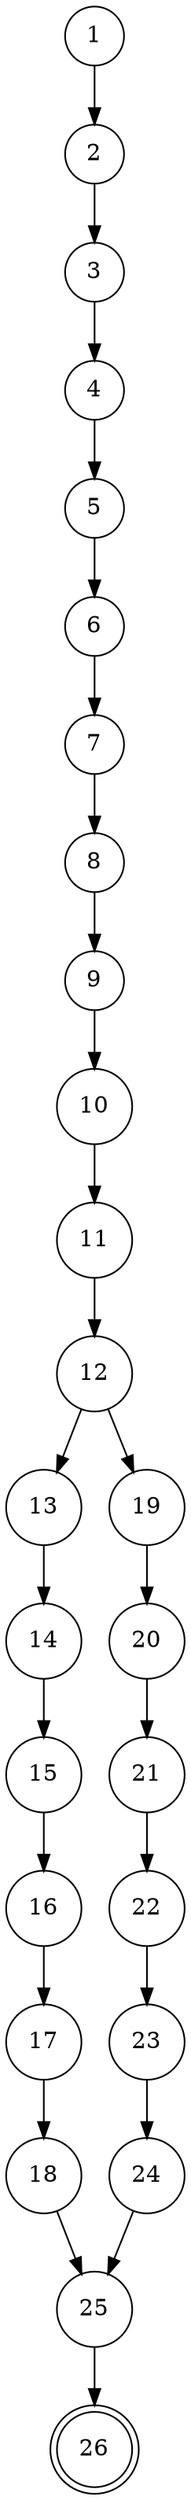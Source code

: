 digraph gfc { 
node [shape = circle] 1;
/* definition of x at 1 */ 
/* definition of y at 1 */ 
/* definition of z at 1 */ 
node [shape = doublecircle] 26;
node [shape = circle] 2;
/* definition of buf at 2 */ 
/* cusage of x at 2 */ 
node [shape = circle] 3;
/* definition of buf at 3 */ 
/* cusage of y at 3 */ 
node [shape = circle] 4;
/* m_send of buf,2,MPI_INT,1,1,MPI_COMM_WORLD at 4 */ 
/* susage of buf at 4 */
node [shape = circle] 5;
/* definition of buf at 5 */ 
/* cusage of y at 5 */ 
node [shape = circle] 6;
/* definition of buf at 6 */ 
/* cusage of z at 6 */ 
node [shape = circle] 7;
/* m_send of buf,2,MPI_INT,2,1,MPI_COMM_WORLD at 7 */ 
/* susage of buf at 7 */
node [shape = circle] 8;
/* m_recv of buf,1,MPI_INT,MPI_ANY_SOURCE,2,MPI_COMM_WORLD,&status at 8 */ 
/* definition of buf at 8 */
/* derefdefinition of status at 8 */ 
node [shape = circle] 9;
/* definition of x at 9 */ 
/* cusage of buf at 9 */ 
node [shape = circle] 10;
/* m_recv of buf,1,MPI_INT,MPI_ANY_SOURCE,2,MPI_COMM_WORLD,&status at 10 */ 
/* definition of buf at 10 */
/* derefdefinition of status at 10 */ 
node [shape = circle] 11;
/* definition of y at 11 */ 
/* cusage of buf at 11 */ 
node [shape = circle] 12;
/* pusage of x at 12 */ 
/* pusage of y at 12 */ 
node [shape = circle] 18;
node [shape = circle] 13;
/* definition of buf at 13 */ 
/* cusage of x at 13 */ 
node [shape = circle] 14;
/* definition of buf at 14 */ 
/* cusage of y at 14 */ 
node [shape = circle] 15;
/* m_send of buf,2,MPI_INT,3,1,MPI_COMM_WORLD at 15 */ 
/* susage of buf at 15 */
node [shape = circle] 16;
/* m_recv of buf,1,MPI_INT,MPI_ANY_SOURCE,2,MPI_COMM_WORLD,&status at 16 */ 
/* definition of buf at 16 */
/* derefdefinition of status at 16 */ 
node [shape = circle] 17;
/* definition of z at 17 */ 
/* cusage of buf at 17 */ 
node [shape = circle] 24;
node [shape = circle] 19;
/* definition of buf at 19 */ 
node [shape = circle] 20;
/* definition of buf at 20 */ 
node [shape = circle] 21;
/* m_send of buf,2,MPI_INT,3,1,MPI_COMM_WORLD at 21 */ 
/* susage of buf at 21 */
node [shape = circle] 22;
/* m_recv of buf,1,MPI_INT,3,2,MPI_COMM_WORLD,&status at 22 */ 
/* definition of buf at 22 */
/* derefdefinition of status at 22 */ 
node [shape = circle] 23;
/* definition of z at 23 */ 
node [shape = circle] 25;
/* cusage of z at 25 */ 
1 -> 2;
2 -> 3;
3 -> 4;
4 -> 5;
5 -> 6;
6 -> 7;
7 -> 8;
8 -> 9;
9 -> 10;
10 -> 11;
11 -> 12;
12 -> 13;
12 -> 19;
18 -> 25;
24 -> 25;
13 -> 14;
14 -> 15;
15 -> 16;
16 -> 17;
17 -> 18;
19 -> 20;
20 -> 21;
21 -> 22;
22 -> 23;
23 -> 24;
25 -> 26;
 } 
